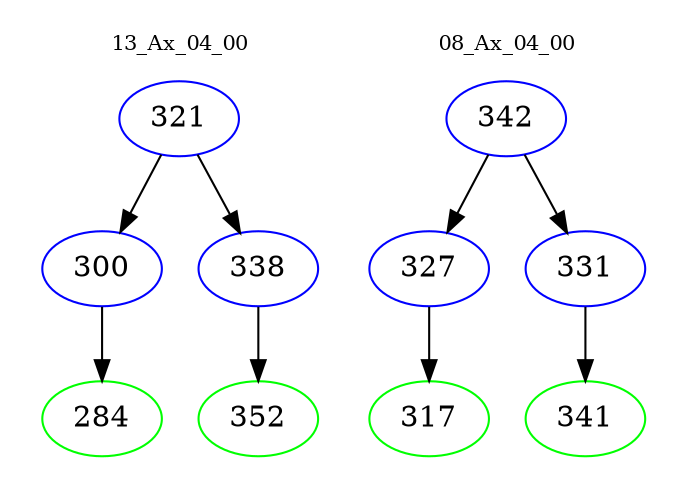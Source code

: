 digraph{
subgraph cluster_0 {
color = white
label = "13_Ax_04_00";
fontsize=10;
T0_321 [label="321", color="blue"]
T0_321 -> T0_300 [color="black"]
T0_300 [label="300", color="blue"]
T0_300 -> T0_284 [color="black"]
T0_284 [label="284", color="green"]
T0_321 -> T0_338 [color="black"]
T0_338 [label="338", color="blue"]
T0_338 -> T0_352 [color="black"]
T0_352 [label="352", color="green"]
}
subgraph cluster_1 {
color = white
label = "08_Ax_04_00";
fontsize=10;
T1_342 [label="342", color="blue"]
T1_342 -> T1_327 [color="black"]
T1_327 [label="327", color="blue"]
T1_327 -> T1_317 [color="black"]
T1_317 [label="317", color="green"]
T1_342 -> T1_331 [color="black"]
T1_331 [label="331", color="blue"]
T1_331 -> T1_341 [color="black"]
T1_341 [label="341", color="green"]
}
}
